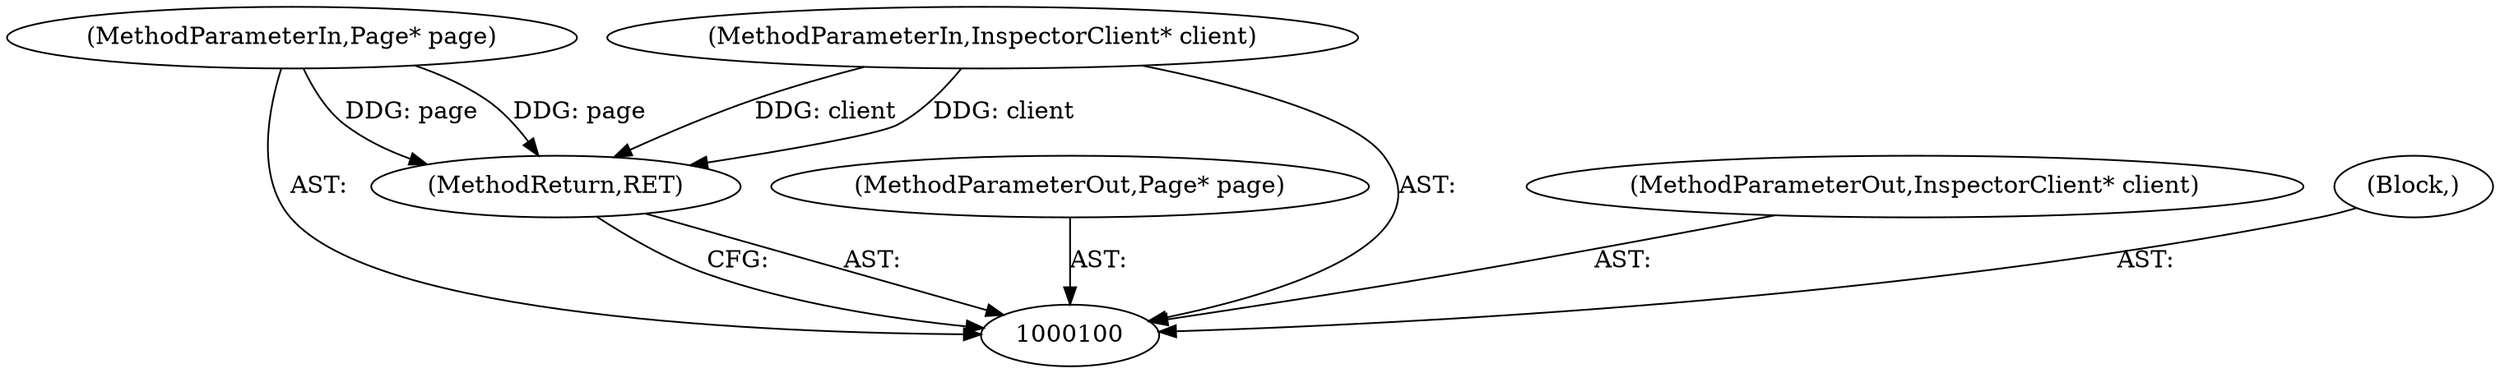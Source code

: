 digraph "0_Chrome_d4cd2b2c0953ad7e9fa988c234eb9361be80fe81_0" {
"1000104" [label="(MethodReturn,RET)"];
"1000101" [label="(MethodParameterIn,Page* page)"];
"1000110" [label="(MethodParameterOut,Page* page)"];
"1000102" [label="(MethodParameterIn,InspectorClient* client)"];
"1000111" [label="(MethodParameterOut,InspectorClient* client)"];
"1000103" [label="(Block,)"];
"1000104" -> "1000100"  [label="AST: "];
"1000104" -> "1000100"  [label="CFG: "];
"1000102" -> "1000104"  [label="DDG: client"];
"1000101" -> "1000104"  [label="DDG: page"];
"1000101" -> "1000100"  [label="AST: "];
"1000101" -> "1000104"  [label="DDG: page"];
"1000110" -> "1000100"  [label="AST: "];
"1000102" -> "1000100"  [label="AST: "];
"1000102" -> "1000104"  [label="DDG: client"];
"1000111" -> "1000100"  [label="AST: "];
"1000103" -> "1000100"  [label="AST: "];
}
